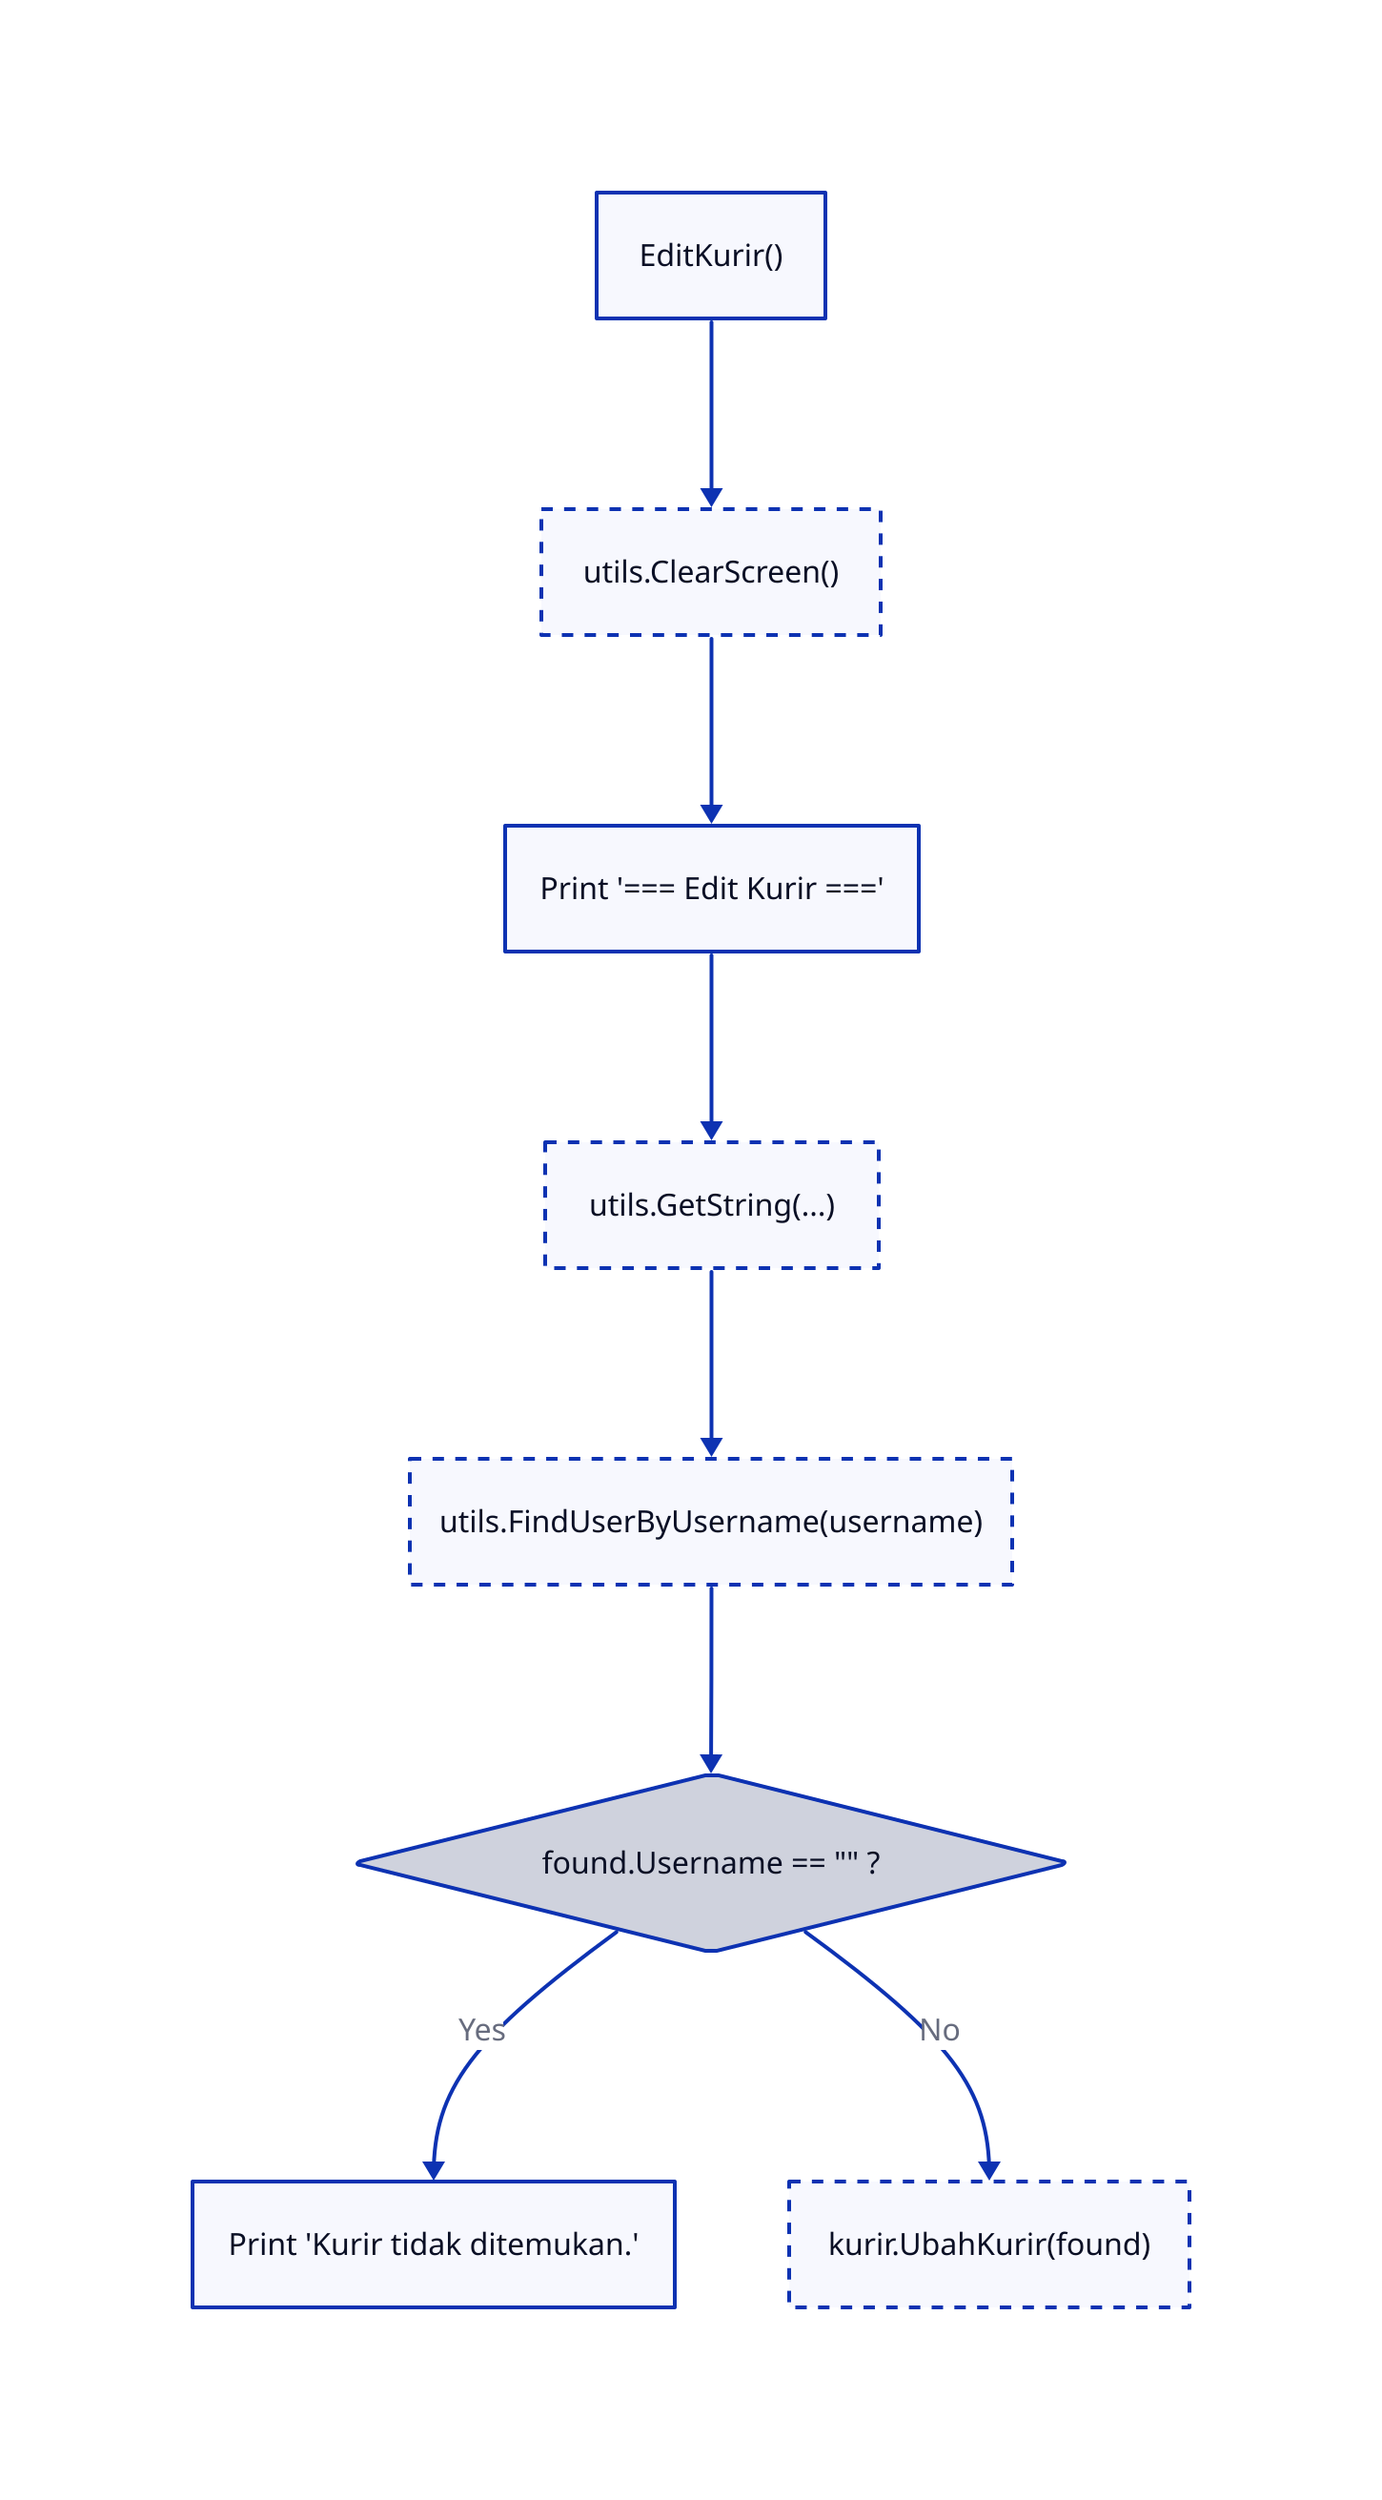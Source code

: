 EditKurir: {
  label: "EditKurir()"
  shape: rectangle
}

ClearScreen: {
  label: "utils.ClearScreen()"
  shape: rectangle
  style: {
    stroke-dash: 3
  }
}

PrintJudul: {
  label: "Print '=== Edit Kurir ==='"
  shape: rectangle
}

GetUsername: {
  label: "utils.GetString(...)"
  shape: rectangle
  style: {
    stroke-dash: 3
  }
}

FindKurir: {
  label: "utils.FindUserByUsername(username)"
  shape: rectangle
  style: {
    stroke-dash: 3
  }
}

CheckFound: {
  label: "found.Username == \"\" ?"
  shape: diamond
}

PrintNotFound: {
  label: "Print 'Kurir tidak ditemukan.'"
  shape: rectangle
}

CallUbahKurir: {
  label: "kurir.UbahKurir(found)"
  shape: rectangle
  style: {
    stroke-dash: 3
  }
}

EditKurir -> ClearScreen -> PrintJudul -> GetUsername -> FindKurir -> CheckFound
CheckFound -> PrintNotFound: Yes
CheckFound -> CallUbahKurir: No
